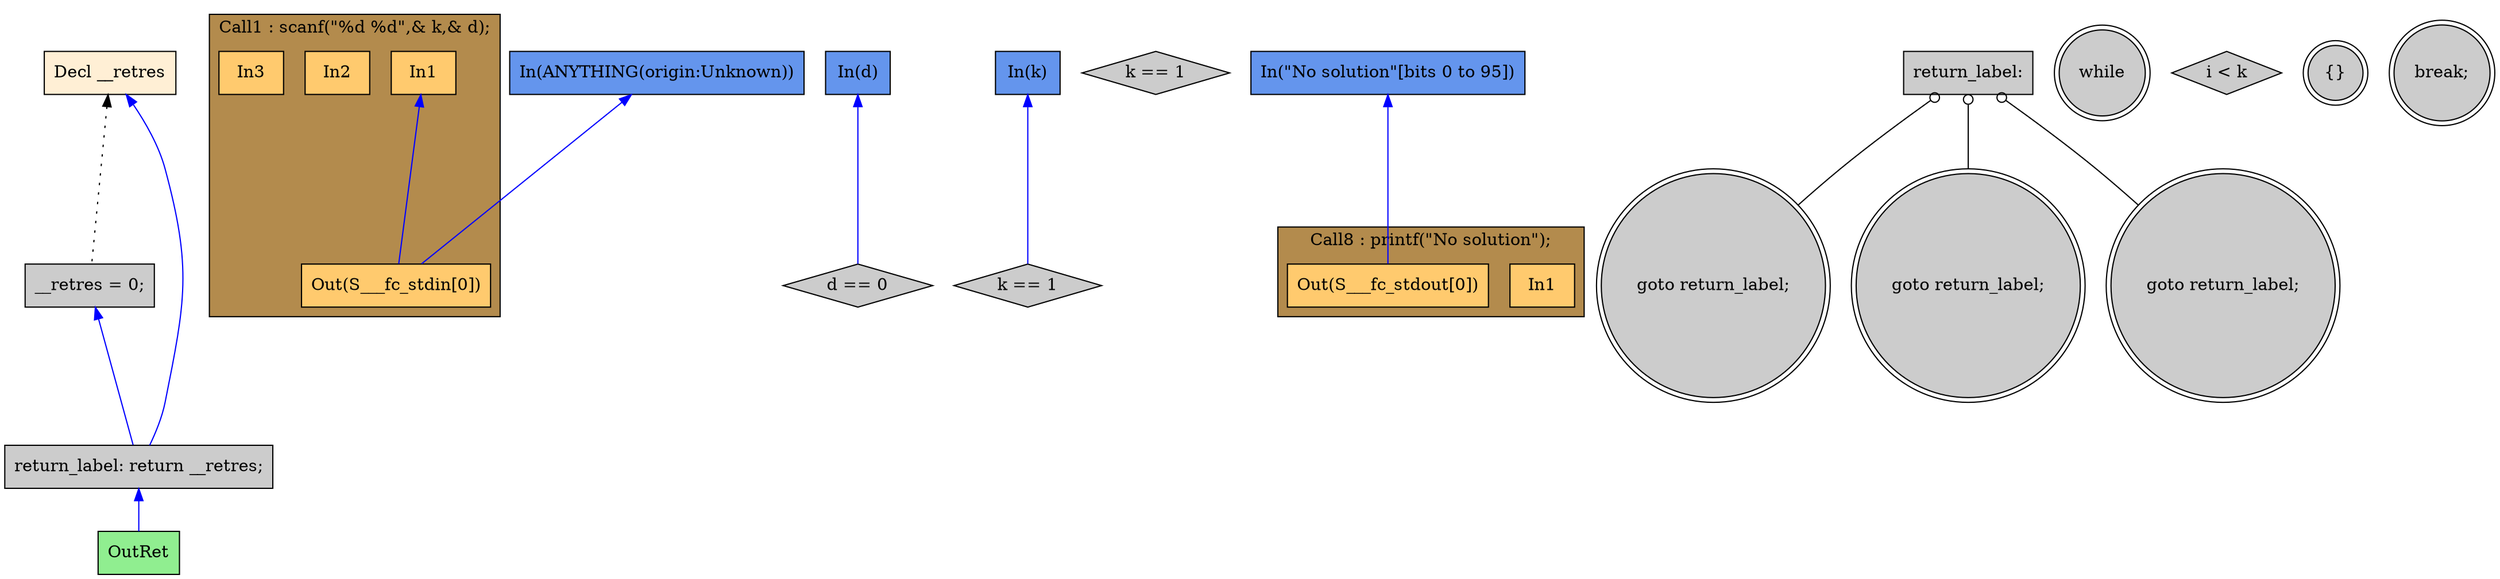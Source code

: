 digraph G {
  rankdir=TB;
  node [style="filled", ];
  2 [label="Decl __retres", fillcolor="#FFEFD5", shape=box, ];
  4 [label="In1", fillcolor="#FFCA6E", shape=box, ];
  5 [label="In2", fillcolor="#FFCA6E", shape=box, ];
  6 [label="In3", fillcolor="#FFCA6E", shape=box, ];
  7 [label="Out(S___fc_stdin[0])", fillcolor="#FFCA6E", shape=box, ];
  8 [label="d == 0", fillcolor="#CCCCCC", shape=diamond, ];
  9 [label="k == 1", fillcolor="#CCCCCC", shape=diamond, ];
  10 [label="k == 1", fillcolor="#CCCCCC", shape=diamond, ];
  12 [label="In1", fillcolor="#FFCA6E", shape=box, ];
  13 [label="Out(S___fc_stdout[0])", fillcolor="#FFCA6E", shape=box, ];
  14 [label="__retres = 0;", fillcolor="#CCCCCC", shape=box, ];
  15 [label="goto return_label;", fillcolor="#CCCCCC", shape=doublecircle, ];
  16 [label="return_label:", fillcolor="#CCCCCC", shape=box, ];
  17 [label="goto return_label;", fillcolor="#CCCCCC", shape=doublecircle, ];
  18 [label="goto return_label;", fillcolor="#CCCCCC", shape=doublecircle, ];
  19 [label="while", fillcolor="#CCCCCC", shape=doublecircle, ];
  20 [label="i < k", fillcolor="#CCCCCC", shape=diamond, ];
  21 [label="{}", fillcolor="#CCCCCC", shape=doublecircle, ];
  22 [label="break;", fillcolor="#CCCCCC", shape=doublecircle, ];
  23 [label="return_label: return __retres;", fillcolor="#CCCCCC", shape=box, ];
  24 [label="OutRet", fillcolor="#90EE90", shape=box, ];
  25 [label="In(\"No solution\"[bits 0 to 95])", fillcolor="#6495ED",
      shape=box, ];
  26 [label="In(k)", fillcolor="#6495ED", shape=box, ];
  27 [label="In(d)", fillcolor="#6495ED", shape=box, ];
  28 [label="In(ANYTHING(origin:Unknown))", fillcolor="#6495ED", shape=box, ];
  
  subgraph cluster_Call1 { label="Call1 : scanf(\"%d %d\",& k,& d);";
                           fillcolor="#B38B4D"; style="filled"; 7;6;5;4;
     };
  subgraph cluster_Call8 { label="Call8 : printf(\"No solution\");";
                           fillcolor="#B38B4D"; style="filled"; 13;12;
     };
  
  edge [dir=back, ];
  4 -> 7 [color="#0000FF", ];
  28 -> 7 [color="#0000FF", ];
  27 -> 8 [color="#0000FF", ];
  26 -> 9 [color="#0000FF", ];
  25 -> 13 [color="#0000FF", ];
  2 -> 14 [color="#000000", style="dotted", ];
  16 -> 15 [color="#000000", arrowtail=odot, ];
  16 -> 17 [color="#000000", arrowtail=odot, ];
  16 -> 18 [color="#000000", arrowtail=odot, ];
  2 -> 23 [color="#0000FF", ];
  14 -> 23 [color="#0000FF", ];
  23 -> 24 [color="#0000FF", ];
  
  }